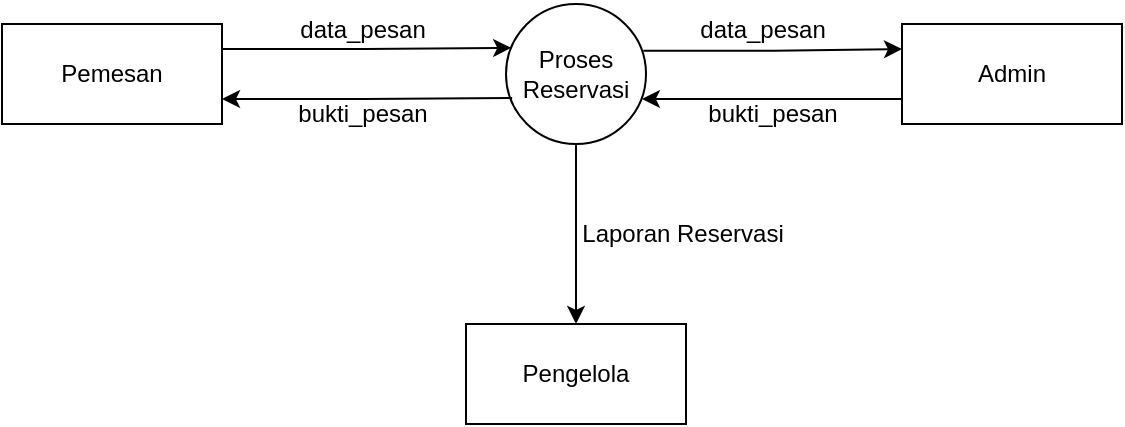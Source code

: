 <mxfile version="24.2.5" type="device">
  <diagram name="Page-1" id="PWY0IEmXP2VcWYJns5rC">
    <mxGraphModel dx="1147" dy="669" grid="1" gridSize="10" guides="1" tooltips="1" connect="1" arrows="1" fold="1" page="1" pageScale="1" pageWidth="1169" pageHeight="827" math="0" shadow="0">
      <root>
        <mxCell id="0" />
        <mxCell id="1" parent="0" />
        <mxCell id="ygHCP3G61dOHSyB_8uN--16" style="edgeStyle=orthogonalEdgeStyle;rounded=0;orthogonalLoop=1;jettySize=auto;html=1;entryX=0.5;entryY=0;entryDx=0;entryDy=0;" edge="1" parent="1" source="ygHCP3G61dOHSyB_8uN--1" target="ygHCP3G61dOHSyB_8uN--4">
          <mxGeometry relative="1" as="geometry" />
        </mxCell>
        <mxCell id="ygHCP3G61dOHSyB_8uN--1" value="Proses&lt;div&gt;Reservasi&lt;/div&gt;" style="ellipse;whiteSpace=wrap;html=1;" vertex="1" parent="1">
          <mxGeometry x="412" y="270" width="70" height="70" as="geometry" />
        </mxCell>
        <mxCell id="ygHCP3G61dOHSyB_8uN--2" value="Pemesan" style="html=1;whiteSpace=wrap;" vertex="1" parent="1">
          <mxGeometry x="160" y="280" width="110" height="50" as="geometry" />
        </mxCell>
        <mxCell id="ygHCP3G61dOHSyB_8uN--3" value="Admin" style="html=1;whiteSpace=wrap;" vertex="1" parent="1">
          <mxGeometry x="610" y="280" width="110" height="50" as="geometry" />
        </mxCell>
        <mxCell id="ygHCP3G61dOHSyB_8uN--4" value="Pengelola" style="html=1;whiteSpace=wrap;" vertex="1" parent="1">
          <mxGeometry x="392" y="430" width="110" height="50" as="geometry" />
        </mxCell>
        <mxCell id="ygHCP3G61dOHSyB_8uN--5" style="edgeStyle=orthogonalEdgeStyle;rounded=0;orthogonalLoop=1;jettySize=auto;html=1;exitX=1;exitY=0.25;exitDx=0;exitDy=0;entryX=0.037;entryY=0.313;entryDx=0;entryDy=0;entryPerimeter=0;" edge="1" parent="1" source="ygHCP3G61dOHSyB_8uN--2" target="ygHCP3G61dOHSyB_8uN--1">
          <mxGeometry relative="1" as="geometry">
            <mxPoint x="410" y="292" as="targetPoint" />
          </mxGeometry>
        </mxCell>
        <mxCell id="ygHCP3G61dOHSyB_8uN--8" style="edgeStyle=orthogonalEdgeStyle;rounded=0;orthogonalLoop=1;jettySize=auto;html=1;exitX=1;exitY=0.75;exitDx=0;exitDy=0;endArrow=none;endFill=0;startArrow=classic;startFill=1;entryX=0.044;entryY=0.671;entryDx=0;entryDy=0;entryPerimeter=0;" edge="1" parent="1" source="ygHCP3G61dOHSyB_8uN--2" target="ygHCP3G61dOHSyB_8uN--1">
          <mxGeometry relative="1" as="geometry">
            <mxPoint x="272" y="321" as="sourcePoint" />
            <mxPoint x="410" y="318" as="targetPoint" />
          </mxGeometry>
        </mxCell>
        <mxCell id="ygHCP3G61dOHSyB_8uN--9" value="data_pesan" style="text;html=1;align=center;verticalAlign=middle;resizable=0;points=[];autosize=1;strokeColor=none;fillColor=none;" vertex="1" parent="1">
          <mxGeometry x="295" y="268" width="90" height="30" as="geometry" />
        </mxCell>
        <mxCell id="ygHCP3G61dOHSyB_8uN--10" value="bukti_pesan" style="text;html=1;align=center;verticalAlign=middle;resizable=0;points=[];autosize=1;strokeColor=none;fillColor=none;" vertex="1" parent="1">
          <mxGeometry x="295" y="310" width="90" height="30" as="geometry" />
        </mxCell>
        <mxCell id="ygHCP3G61dOHSyB_8uN--12" style="edgeStyle=orthogonalEdgeStyle;rounded=0;orthogonalLoop=1;jettySize=auto;html=1;exitX=0.981;exitY=0.334;exitDx=0;exitDy=0;entryX=0;entryY=0.25;entryDx=0;entryDy=0;exitPerimeter=0;" edge="1" parent="1" source="ygHCP3G61dOHSyB_8uN--1" target="ygHCP3G61dOHSyB_8uN--3">
          <mxGeometry relative="1" as="geometry">
            <mxPoint x="485" y="291.24" as="sourcePoint" />
            <mxPoint x="625" y="290.24" as="targetPoint" />
          </mxGeometry>
        </mxCell>
        <mxCell id="ygHCP3G61dOHSyB_8uN--13" style="edgeStyle=orthogonalEdgeStyle;rounded=0;orthogonalLoop=1;jettySize=auto;html=1;exitX=0;exitY=0.75;exitDx=0;exitDy=0;entryX=0.971;entryY=0.678;entryDx=0;entryDy=0;entryPerimeter=0;" edge="1" parent="1" source="ygHCP3G61dOHSyB_8uN--3" target="ygHCP3G61dOHSyB_8uN--1">
          <mxGeometry relative="1" as="geometry" />
        </mxCell>
        <mxCell id="ygHCP3G61dOHSyB_8uN--14" value="data_pesan" style="text;html=1;align=center;verticalAlign=middle;resizable=0;points=[];autosize=1;strokeColor=none;fillColor=none;" vertex="1" parent="1">
          <mxGeometry x="495" y="268" width="90" height="30" as="geometry" />
        </mxCell>
        <mxCell id="ygHCP3G61dOHSyB_8uN--15" value="bukti_pesan" style="text;html=1;align=center;verticalAlign=middle;resizable=0;points=[];autosize=1;strokeColor=none;fillColor=none;" vertex="1" parent="1">
          <mxGeometry x="500" y="310" width="90" height="30" as="geometry" />
        </mxCell>
        <mxCell id="ygHCP3G61dOHSyB_8uN--17" value="Laporan Reservasi" style="text;html=1;align=center;verticalAlign=middle;resizable=0;points=[];autosize=1;strokeColor=none;fillColor=none;" vertex="1" parent="1">
          <mxGeometry x="440" y="370" width="120" height="30" as="geometry" />
        </mxCell>
      </root>
    </mxGraphModel>
  </diagram>
</mxfile>
